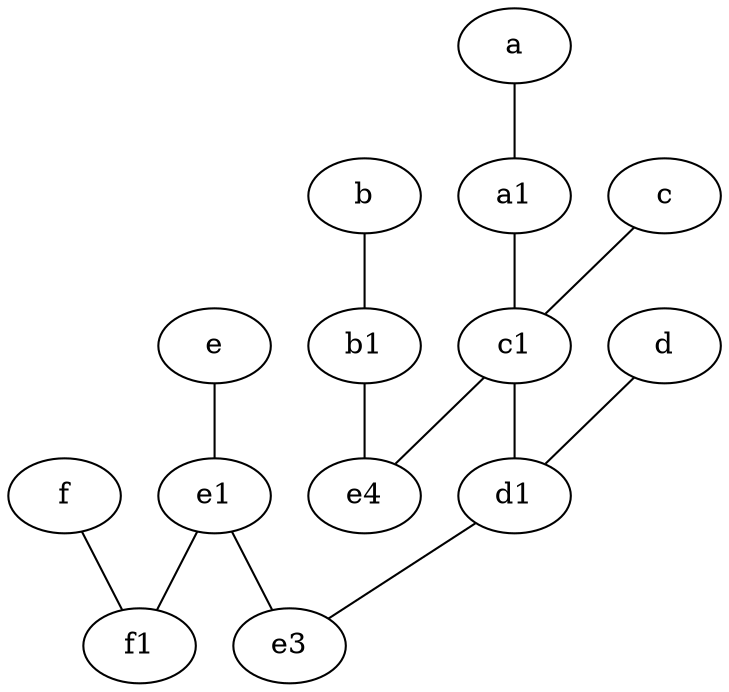 graph {
	node [labelfontsize=50]
	d1 [labelfontsize=50 pos="3,5!"]
	e1 [labelfontsize=50 pos="7,7!"]
	e4 [labelfontsize=50]
	b1 [labelfontsize=50 pos="9,4!"]
	a1 [labelfontsize=50 pos="8,3!"]
	e3 [labelfontsize=50]
	f1 [labelfontsize=50 pos="3,8!"]
	c1 [labelfontsize=50 pos="4.5,3!"]
	c [labelfontsize=50 pos="4.5,2!"]
	a -- a1
	e1 -- e3
	e1 -- f1
	d -- d1
	d1 -- e3
	e -- e1
	c -- c1
	f -- f1
	c1 -- d1
	a1 -- c1
	c1 -- e4
	b -- b1
	b1 -- e4
}
